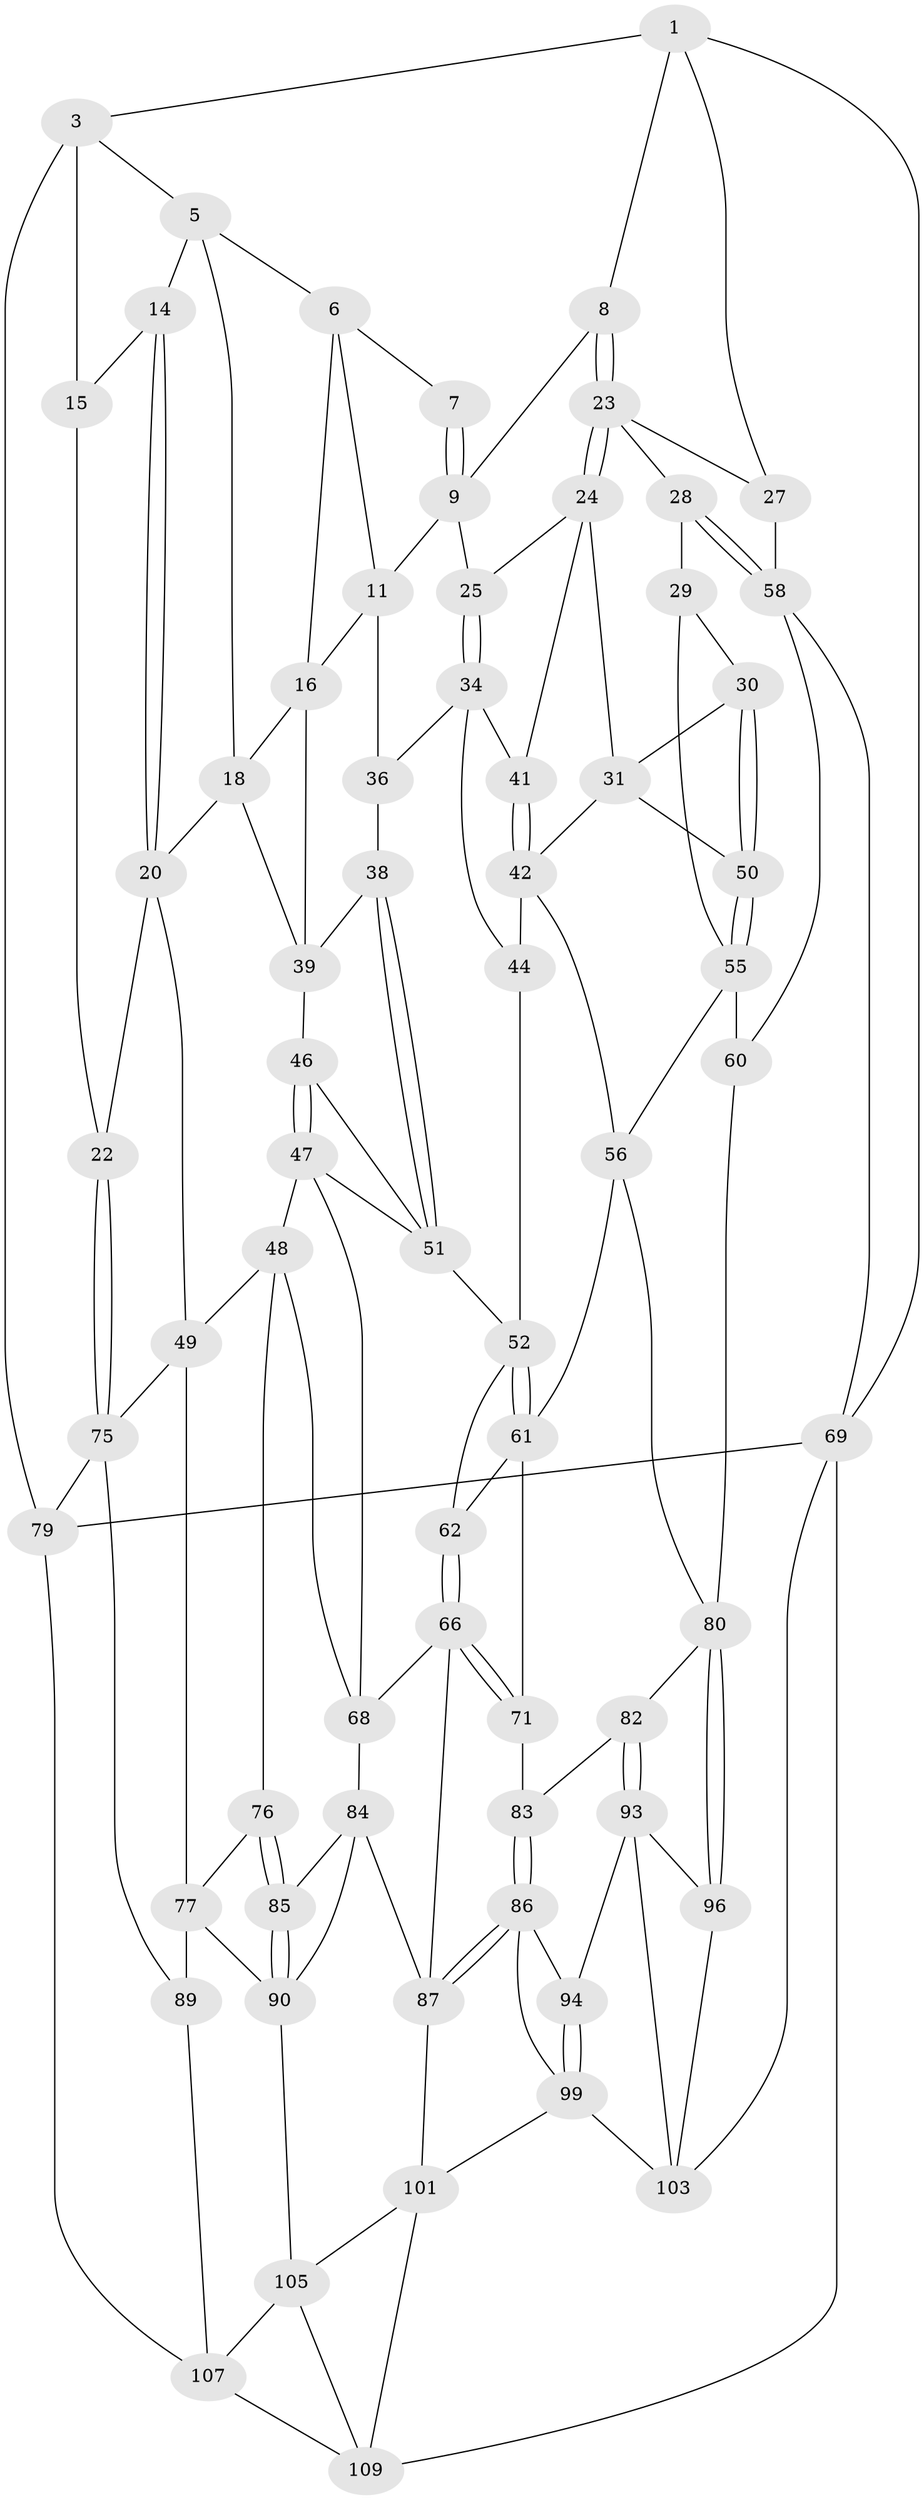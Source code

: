 // Generated by graph-tools (version 1.1) at 2025/52/02/27/25 19:52:36]
// undirected, 68 vertices, 145 edges
graph export_dot {
graph [start="1"]
  node [color=gray90,style=filled];
  1 [pos="+0.7672191752417745+0",super="+2"];
  3 [pos="+0+0",super="+4"];
  5 [pos="+0.21680846429278286+0",super="+13"];
  6 [pos="+0.4279508047157296+0",super="+12"];
  7 [pos="+0.7256697926756783+0"];
  8 [pos="+0.8312134071235234+0.11612002128777313"];
  9 [pos="+0.6552846819536723+0.11950491691027255",super="+10"];
  11 [pos="+0.6042392439768719+0.15949652753218652",super="+33"];
  14 [pos="+0.10272648099703549+0.1465426554684359"];
  15 [pos="+0.09396270131834691+0.13251409692471297",super="+19"];
  16 [pos="+0.41336179868054956+0.19163104110159554",super="+17"];
  18 [pos="+0.26306159679459673+0.17431483848007598",super="+37"];
  20 [pos="+0.15135377199198843+0.2709911017761706",super="+21"];
  22 [pos="+0+0.3250811656807532"];
  23 [pos="+0.8349134813421497+0.12382097771179153",super="+26"];
  24 [pos="+0.7956472253887418+0.2211390057534772",super="+32"];
  25 [pos="+0.665615516281989+0.21713638009795044"];
  27 [pos="+1+0.021929993036092405"];
  28 [pos="+1+0.3124180722602362"];
  29 [pos="+0.9685663608616549+0.3393413061428418"];
  30 [pos="+0.8648237239202019+0.31150334337062124"];
  31 [pos="+0.8100844290182094+0.2756425586422148",super="+45"];
  34 [pos="+0.6447651887654103+0.29088711852297594",super="+35"];
  36 [pos="+0.5386865161516157+0.32420390151473805"];
  38 [pos="+0.4243589014371761+0.3542002791579074"];
  39 [pos="+0.3719084187825466+0.26204012630509016",super="+40"];
  41 [pos="+0.6638274704953324+0.3032081000839539"];
  42 [pos="+0.7273586303493986+0.36846620274424746",super="+43"];
  44 [pos="+0.5685876222846138+0.3514089581594828"];
  46 [pos="+0.24118807769439263+0.35584324424285657"];
  47 [pos="+0.2138441868752022+0.4492917740350244",super="+65"];
  48 [pos="+0.1655554556423026+0.4888093963402253",super="+73"];
  49 [pos="+0.145273765988051+0.49069349445483684",super="+74"];
  50 [pos="+0.8211532701847244+0.4256032533364083"];
  51 [pos="+0.4038236687305311+0.40710496955193703",super="+54"];
  52 [pos="+0.543127518864813+0.4281715387916312",super="+53"];
  55 [pos="+0.8358315627246783+0.5081700098176215",super="+57"];
  56 [pos="+0.7019479903830464+0.517150565902828",super="+63"];
  58 [pos="+1+0.28505540960917",super="+59"];
  60 [pos="+0.8894794935804513+0.5277787259087866"];
  61 [pos="+0.5617036043367318+0.4591999170520488",super="+64"];
  62 [pos="+0.485218197955437+0.5311686608291704"];
  66 [pos="+0.4422513336207355+0.5959248731124713",super="+67"];
  68 [pos="+0.41258549634999964+0.5901583167060578",super="+72"];
  69 [pos="+1+1",super="+70"];
  71 [pos="+0.5737526648125532+0.59663665643956"];
  75 [pos="+0+0.7028051806576594",super="+78"];
  76 [pos="+0.18081683316990396+0.6394106017336667"];
  77 [pos="+0.1299286484333735+0.6589522319490005",super="+88"];
  79 [pos="+0+1"];
  80 [pos="+0.8575514347236167+0.6931753962886347",super="+81"];
  82 [pos="+0.6889688280028908+0.6999535060717225"];
  83 [pos="+0.5845344773575193+0.6234490120543887"];
  84 [pos="+0.3230720626798149+0.6474256052997146",super="+92"];
  85 [pos="+0.25139733367557876+0.7022758513504961"];
  86 [pos="+0.5777943014760384+0.7185502017702605",super="+95"];
  87 [pos="+0.4719498787078783+0.770546058315468",super="+91"];
  89 [pos="+0+0.7605744759720474"];
  90 [pos="+0.21811437989872814+0.7543407753307058",super="+98"];
  93 [pos="+0.6873434271037467+0.7251713294549018",super="+97"];
  94 [pos="+0.6796070238225398+0.7279036707151684"];
  96 [pos="+0.895626361965783+0.8000508982774195"];
  99 [pos="+0.6032737191537271+0.8270426266258375",super="+100"];
  101 [pos="+0.4907897777149605+1",super="+102"];
  103 [pos="+0.6298362524130183+0.8966578145099959",super="+104"];
  105 [pos="+0.2051053940691228+0.8123445778782302",super="+106"];
  107 [pos="+0.06808583407598874+0.8376554050289629",super="+108"];
  109 [pos="+0.2764323065446995+1",super="+110"];
  1 -- 8;
  1 -- 3;
  1 -- 27;
  1 -- 69;
  3 -- 79;
  3 -- 5;
  3 -- 15 [weight=2];
  5 -- 6;
  5 -- 18;
  5 -- 14;
  6 -- 7;
  6 -- 16;
  6 -- 11;
  7 -- 9;
  7 -- 9;
  8 -- 9;
  8 -- 23;
  8 -- 23;
  9 -- 11;
  9 -- 25;
  11 -- 16;
  11 -- 36;
  14 -- 15;
  14 -- 20;
  14 -- 20;
  15 -- 22;
  16 -- 18;
  16 -- 39;
  18 -- 20;
  18 -- 39;
  20 -- 49;
  20 -- 22;
  22 -- 75;
  22 -- 75;
  23 -- 24;
  23 -- 24;
  23 -- 27;
  23 -- 28;
  24 -- 25;
  24 -- 41;
  24 -- 31;
  25 -- 34;
  25 -- 34;
  27 -- 58;
  28 -- 29;
  28 -- 58;
  28 -- 58;
  29 -- 30;
  29 -- 55;
  30 -- 31;
  30 -- 50;
  30 -- 50;
  31 -- 42;
  31 -- 50;
  34 -- 41;
  34 -- 36;
  34 -- 44;
  36 -- 38;
  38 -- 39;
  38 -- 51;
  38 -- 51;
  39 -- 46;
  41 -- 42;
  41 -- 42;
  42 -- 56;
  42 -- 44;
  44 -- 52;
  46 -- 47;
  46 -- 47;
  46 -- 51;
  47 -- 48;
  47 -- 51;
  47 -- 68;
  48 -- 49;
  48 -- 76;
  48 -- 68;
  49 -- 75;
  49 -- 77;
  50 -- 55;
  50 -- 55;
  51 -- 52;
  52 -- 61;
  52 -- 61;
  52 -- 62;
  55 -- 56;
  55 -- 60;
  56 -- 80;
  56 -- 61;
  58 -- 60;
  58 -- 69;
  60 -- 80;
  61 -- 62;
  61 -- 71;
  62 -- 66;
  62 -- 66;
  66 -- 71;
  66 -- 71;
  66 -- 68;
  66 -- 87;
  68 -- 84;
  69 -- 79;
  69 -- 103;
  69 -- 109;
  71 -- 83;
  75 -- 89;
  75 -- 79;
  76 -- 77;
  76 -- 85;
  76 -- 85;
  77 -- 89;
  77 -- 90;
  79 -- 107;
  80 -- 96;
  80 -- 96;
  80 -- 82;
  82 -- 83;
  82 -- 93;
  82 -- 93;
  83 -- 86;
  83 -- 86;
  84 -- 85;
  84 -- 90;
  84 -- 87;
  85 -- 90;
  85 -- 90;
  86 -- 87;
  86 -- 87;
  86 -- 94;
  86 -- 99;
  87 -- 101;
  89 -- 107;
  90 -- 105;
  93 -- 94;
  93 -- 96;
  93 -- 103;
  94 -- 99;
  94 -- 99;
  96 -- 103;
  99 -- 101;
  99 -- 103;
  101 -- 105;
  101 -- 109;
  105 -- 107;
  105 -- 109;
  107 -- 109;
}
